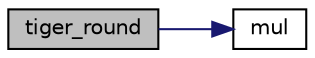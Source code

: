 digraph "tiger_round"
{
 // LATEX_PDF_SIZE
  edge [fontname="Helvetica",fontsize="10",labelfontname="Helvetica",labelfontsize="10"];
  node [fontname="Helvetica",fontsize="10",shape=record];
  rankdir="LR";
  Node35 [label="tiger_round",height=0.2,width=0.4,color="black", fillcolor="grey75", style="filled", fontcolor="black",tooltip=" "];
  Node35 -> Node36 [color="midnightblue",fontsize="10",style="solid"];
  Node36 [label="mul",height=0.2,width=0.4,color="black", fillcolor="white", style="filled",URL="$gmp__desc_8c.html#a7050c53d3ede33130b5137ee21872390",tooltip=" "];
}
